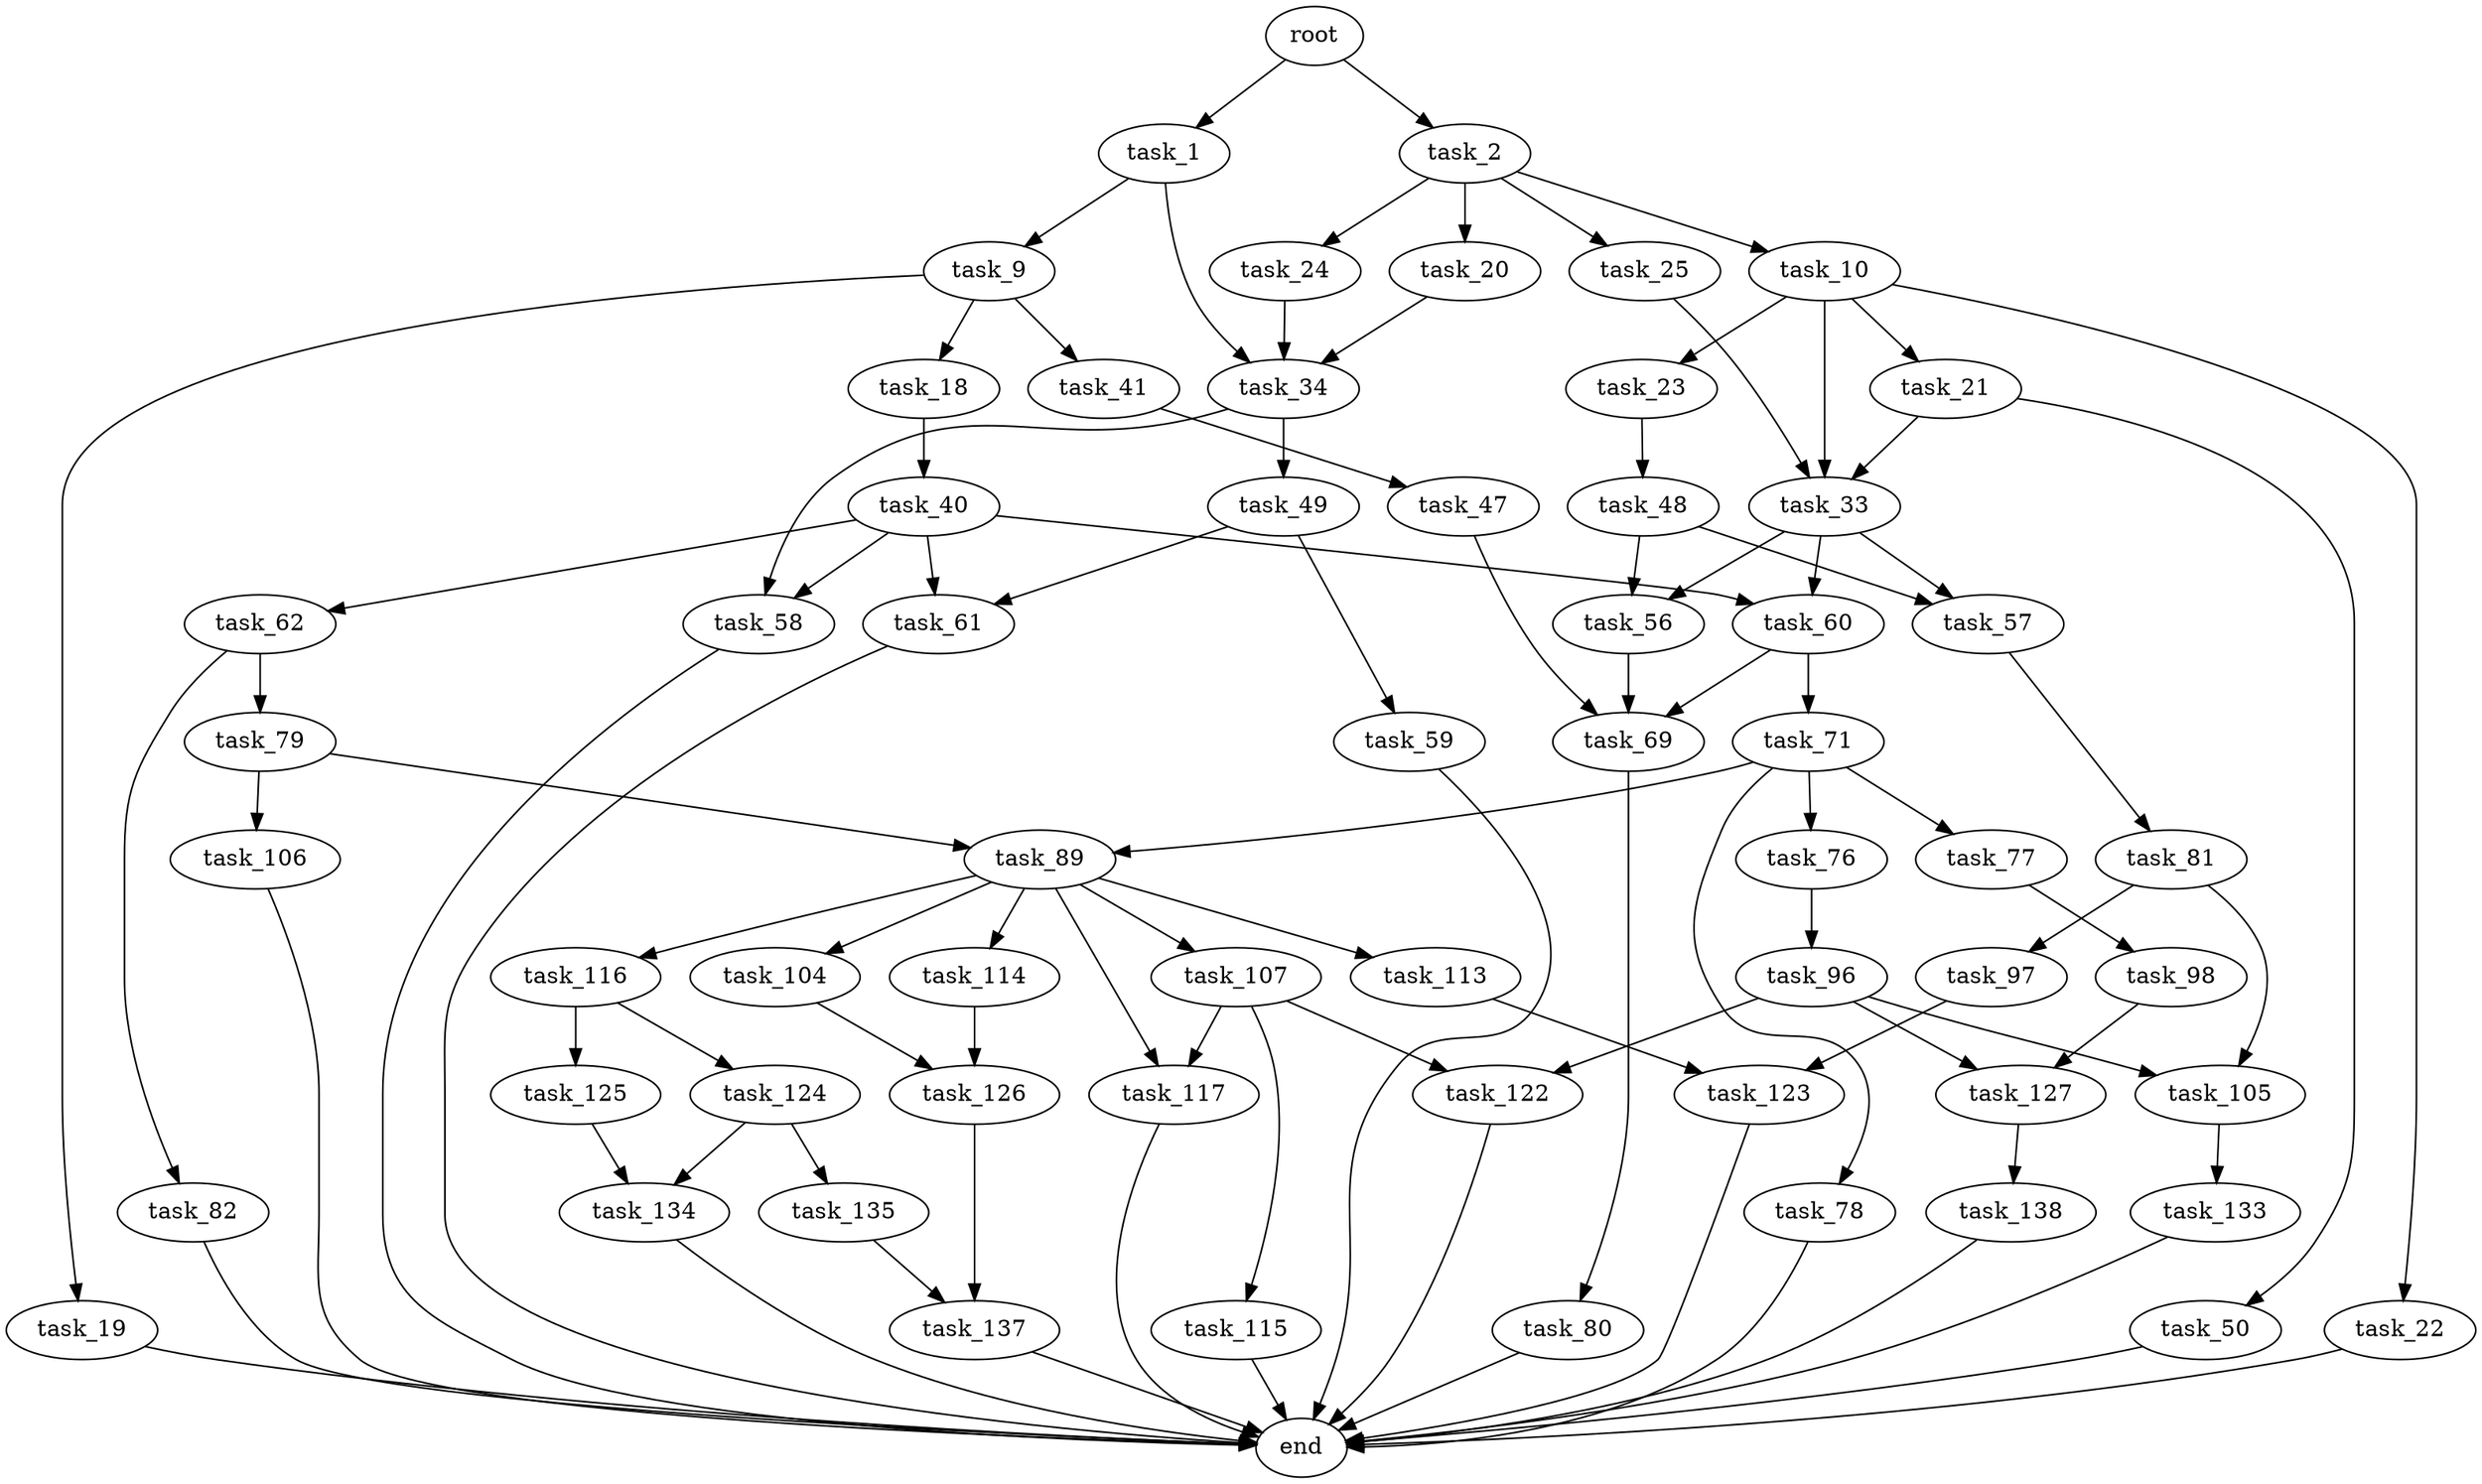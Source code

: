 digraph G {
  root [size="0.000000"];
  task_1 [size="368293445632.000000"];
  task_2 [size="1717709808.000000"];
  task_9 [size="40474675079.000000"];
  task_34 [size="8589934592.000000"];
  task_10 [size="8589934592.000000"];
  task_20 [size="15722589082.000000"];
  task_24 [size="24492729034.000000"];
  task_25 [size="68719476736.000000"];
  task_18 [size="11732644502.000000"];
  task_19 [size="1150019774.000000"];
  task_41 [size="231928233984.000000"];
  task_21 [size="8439709066.000000"];
  task_22 [size="68719476736.000000"];
  task_23 [size="782757789696.000000"];
  task_33 [size="6249787136.000000"];
  task_40 [size="549755813888.000000"];
  end [size="0.000000"];
  task_50 [size="4720623960.000000"];
  task_48 [size="20506829003.000000"];
  task_56 [size="21364036242.000000"];
  task_57 [size="28991029248.000000"];
  task_60 [size="549755813888.000000"];
  task_49 [size="6838530315.000000"];
  task_58 [size="269870574887.000000"];
  task_61 [size="134217728000.000000"];
  task_62 [size="1073741824000.000000"];
  task_47 [size="255014311570.000000"];
  task_69 [size="60086772473.000000"];
  task_59 [size="28991029248.000000"];
  task_81 [size="1589868658.000000"];
  task_71 [size="28991029248.000000"];
  task_79 [size="549755813888.000000"];
  task_82 [size="368293445632.000000"];
  task_80 [size="26216928694.000000"];
  task_76 [size="8589934592.000000"];
  task_77 [size="778069549956.000000"];
  task_78 [size="68719476736.000000"];
  task_89 [size="68085272699.000000"];
  task_96 [size="134217728000.000000"];
  task_98 [size="1073741824000.000000"];
  task_106 [size="231928233984.000000"];
  task_97 [size="152590796971.000000"];
  task_105 [size="8589934592.000000"];
  task_104 [size="737556264.000000"];
  task_107 [size="30573713340.000000"];
  task_113 [size="210724340715.000000"];
  task_114 [size="18487091868.000000"];
  task_116 [size="549755813888.000000"];
  task_117 [size="17736970705.000000"];
  task_122 [size="13858225059.000000"];
  task_127 [size="2319776279.000000"];
  task_123 [size="28991029248.000000"];
  task_126 [size="700807026817.000000"];
  task_133 [size="2464047828.000000"];
  task_115 [size="28991029248.000000"];
  task_124 [size="307157214253.000000"];
  task_125 [size="28991029248.000000"];
  task_134 [size="208284144241.000000"];
  task_135 [size="134217728000.000000"];
  task_137 [size="130899331915.000000"];
  task_138 [size="2088293406.000000"];

  root -> task_1 [size="1.000000"];
  root -> task_2 [size="1.000000"];
  task_1 -> task_9 [size="411041792.000000"];
  task_1 -> task_34 [size="411041792.000000"];
  task_2 -> task_10 [size="33554432.000000"];
  task_2 -> task_20 [size="33554432.000000"];
  task_2 -> task_24 [size="33554432.000000"];
  task_2 -> task_25 [size="33554432.000000"];
  task_9 -> task_18 [size="679477248.000000"];
  task_9 -> task_19 [size="679477248.000000"];
  task_9 -> task_41 [size="679477248.000000"];
  task_34 -> task_49 [size="33554432.000000"];
  task_34 -> task_58 [size="33554432.000000"];
  task_10 -> task_21 [size="33554432.000000"];
  task_10 -> task_22 [size="33554432.000000"];
  task_10 -> task_23 [size="33554432.000000"];
  task_10 -> task_33 [size="33554432.000000"];
  task_20 -> task_34 [size="536870912.000000"];
  task_24 -> task_34 [size="536870912.000000"];
  task_25 -> task_33 [size="134217728.000000"];
  task_18 -> task_40 [size="301989888.000000"];
  task_19 -> end [size="1.000000"];
  task_41 -> task_47 [size="301989888.000000"];
  task_21 -> task_33 [size="134217728.000000"];
  task_21 -> task_50 [size="134217728.000000"];
  task_22 -> end [size="1.000000"];
  task_23 -> task_48 [size="679477248.000000"];
  task_33 -> task_56 [size="134217728.000000"];
  task_33 -> task_57 [size="134217728.000000"];
  task_33 -> task_60 [size="134217728.000000"];
  task_40 -> task_58 [size="536870912.000000"];
  task_40 -> task_60 [size="536870912.000000"];
  task_40 -> task_61 [size="536870912.000000"];
  task_40 -> task_62 [size="536870912.000000"];
  task_50 -> end [size="1.000000"];
  task_48 -> task_56 [size="411041792.000000"];
  task_48 -> task_57 [size="411041792.000000"];
  task_56 -> task_69 [size="411041792.000000"];
  task_57 -> task_81 [size="75497472.000000"];
  task_60 -> task_69 [size="536870912.000000"];
  task_60 -> task_71 [size="536870912.000000"];
  task_49 -> task_59 [size="134217728.000000"];
  task_49 -> task_61 [size="134217728.000000"];
  task_58 -> end [size="1.000000"];
  task_61 -> end [size="1.000000"];
  task_62 -> task_79 [size="838860800.000000"];
  task_62 -> task_82 [size="838860800.000000"];
  task_47 -> task_69 [size="838860800.000000"];
  task_69 -> task_80 [size="75497472.000000"];
  task_59 -> end [size="1.000000"];
  task_81 -> task_97 [size="33554432.000000"];
  task_81 -> task_105 [size="33554432.000000"];
  task_71 -> task_76 [size="75497472.000000"];
  task_71 -> task_77 [size="75497472.000000"];
  task_71 -> task_78 [size="75497472.000000"];
  task_71 -> task_89 [size="75497472.000000"];
  task_79 -> task_89 [size="536870912.000000"];
  task_79 -> task_106 [size="536870912.000000"];
  task_82 -> end [size="1.000000"];
  task_80 -> end [size="1.000000"];
  task_76 -> task_96 [size="33554432.000000"];
  task_77 -> task_98 [size="679477248.000000"];
  task_78 -> end [size="1.000000"];
  task_89 -> task_104 [size="209715200.000000"];
  task_89 -> task_107 [size="209715200.000000"];
  task_89 -> task_113 [size="209715200.000000"];
  task_89 -> task_114 [size="209715200.000000"];
  task_89 -> task_116 [size="209715200.000000"];
  task_89 -> task_117 [size="209715200.000000"];
  task_96 -> task_105 [size="209715200.000000"];
  task_96 -> task_122 [size="209715200.000000"];
  task_96 -> task_127 [size="209715200.000000"];
  task_98 -> task_127 [size="838860800.000000"];
  task_106 -> end [size="1.000000"];
  task_97 -> task_123 [size="209715200.000000"];
  task_105 -> task_133 [size="33554432.000000"];
  task_104 -> task_126 [size="33554432.000000"];
  task_107 -> task_115 [size="75497472.000000"];
  task_107 -> task_117 [size="75497472.000000"];
  task_107 -> task_122 [size="75497472.000000"];
  task_113 -> task_123 [size="411041792.000000"];
  task_114 -> task_126 [size="301989888.000000"];
  task_116 -> task_124 [size="536870912.000000"];
  task_116 -> task_125 [size="536870912.000000"];
  task_117 -> end [size="1.000000"];
  task_122 -> end [size="1.000000"];
  task_127 -> task_138 [size="75497472.000000"];
  task_123 -> end [size="1.000000"];
  task_126 -> task_137 [size="679477248.000000"];
  task_133 -> end [size="1.000000"];
  task_115 -> end [size="1.000000"];
  task_124 -> task_134 [size="411041792.000000"];
  task_124 -> task_135 [size="411041792.000000"];
  task_125 -> task_134 [size="75497472.000000"];
  task_134 -> end [size="1.000000"];
  task_135 -> task_137 [size="209715200.000000"];
  task_137 -> end [size="1.000000"];
  task_138 -> end [size="1.000000"];
}
